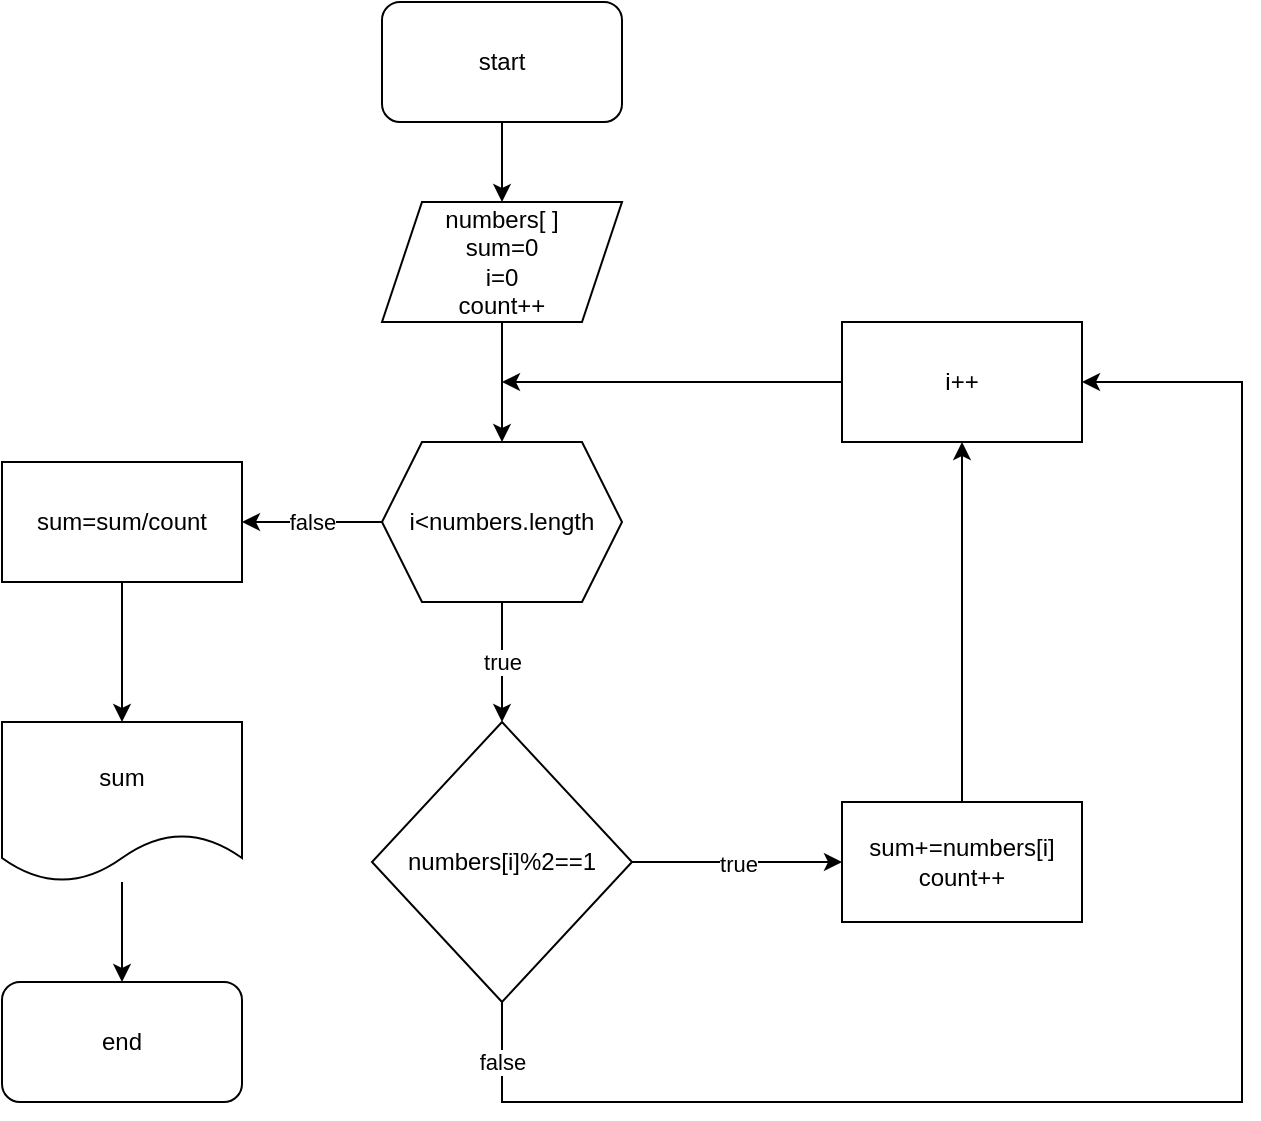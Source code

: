 <mxfile version="20.8.21" type="device"><diagram name="Page-1" id="321XF_PXq3RmbxFgZu_b"><mxGraphModel dx="1229" dy="515" grid="1" gridSize="10" guides="1" tooltips="1" connect="1" arrows="1" fold="1" page="1" pageScale="1" pageWidth="850" pageHeight="1100" math="0" shadow="0"><root><mxCell id="0"/><mxCell id="1" parent="0"/><mxCell id="qAzQa7X0dH-LXscs-N_l-25" style="edgeStyle=orthogonalEdgeStyle;rounded=0;orthogonalLoop=1;jettySize=auto;html=1;entryX=0.5;entryY=0;entryDx=0;entryDy=0;" edge="1" parent="1" source="qAzQa7X0dH-LXscs-N_l-16" target="qAzQa7X0dH-LXscs-N_l-17"><mxGeometry relative="1" as="geometry"/></mxCell><mxCell id="qAzQa7X0dH-LXscs-N_l-16" value="start" style="rounded=1;whiteSpace=wrap;html=1;" vertex="1" parent="1"><mxGeometry x="300" y="300" width="120" height="60" as="geometry"/></mxCell><mxCell id="qAzQa7X0dH-LXscs-N_l-24" style="edgeStyle=orthogonalEdgeStyle;rounded=0;orthogonalLoop=1;jettySize=auto;html=1;" edge="1" parent="1" source="qAzQa7X0dH-LXscs-N_l-17" target="qAzQa7X0dH-LXscs-N_l-18"><mxGeometry relative="1" as="geometry"/></mxCell><mxCell id="qAzQa7X0dH-LXscs-N_l-17" value="numbers[ ]&lt;br&gt;sum=0&lt;br&gt;i=0&lt;br&gt;count++" style="shape=parallelogram;perimeter=parallelogramPerimeter;whiteSpace=wrap;html=1;fixedSize=1;" vertex="1" parent="1"><mxGeometry x="300" y="400" width="120" height="60" as="geometry"/></mxCell><mxCell id="qAzQa7X0dH-LXscs-N_l-23" value="true" style="edgeStyle=orthogonalEdgeStyle;rounded=0;orthogonalLoop=1;jettySize=auto;html=1;" edge="1" parent="1" source="qAzQa7X0dH-LXscs-N_l-18" target="qAzQa7X0dH-LXscs-N_l-20"><mxGeometry relative="1" as="geometry"/></mxCell><mxCell id="qAzQa7X0dH-LXscs-N_l-30" value="false" style="edgeStyle=orthogonalEdgeStyle;rounded=0;orthogonalLoop=1;jettySize=auto;html=1;" edge="1" parent="1" source="qAzQa7X0dH-LXscs-N_l-18"><mxGeometry relative="1" as="geometry"><mxPoint x="230" y="560" as="targetPoint"/></mxGeometry></mxCell><mxCell id="qAzQa7X0dH-LXscs-N_l-18" value="i&amp;lt;numbers.length" style="shape=hexagon;perimeter=hexagonPerimeter2;whiteSpace=wrap;html=1;fixedSize=1;" vertex="1" parent="1"><mxGeometry x="300" y="520" width="120" height="80" as="geometry"/></mxCell><mxCell id="qAzQa7X0dH-LXscs-N_l-21" value="true" style="edgeStyle=orthogonalEdgeStyle;rounded=0;orthogonalLoop=1;jettySize=auto;html=1;" edge="1" parent="1" source="qAzQa7X0dH-LXscs-N_l-20"><mxGeometry relative="1" as="geometry"><mxPoint x="530" y="730" as="targetPoint"/></mxGeometry></mxCell><mxCell id="qAzQa7X0dH-LXscs-N_l-22" value="false" style="edgeStyle=orthogonalEdgeStyle;rounded=0;orthogonalLoop=1;jettySize=auto;html=1;exitX=0.5;exitY=1;exitDx=0;exitDy=0;entryX=1;entryY=0.5;entryDx=0;entryDy=0;" edge="1" parent="1" source="qAzQa7X0dH-LXscs-N_l-20" target="qAzQa7X0dH-LXscs-N_l-32"><mxGeometry x="-0.93" relative="1" as="geometry"><mxPoint x="359.571" y="850" as="targetPoint"/><Array as="points"><mxPoint x="360" y="850"/><mxPoint x="730" y="850"/><mxPoint x="730" y="490"/></Array><mxPoint as="offset"/></mxGeometry></mxCell><mxCell id="qAzQa7X0dH-LXscs-N_l-20" value="numbers[i]%2==1" style="rhombus;whiteSpace=wrap;html=1;" vertex="1" parent="1"><mxGeometry x="295" y="660" width="130" height="140" as="geometry"/></mxCell><mxCell id="qAzQa7X0dH-LXscs-N_l-34" style="edgeStyle=orthogonalEdgeStyle;rounded=0;orthogonalLoop=1;jettySize=auto;html=1;entryX=0.5;entryY=1;entryDx=0;entryDy=0;" edge="1" parent="1" source="qAzQa7X0dH-LXscs-N_l-26" target="qAzQa7X0dH-LXscs-N_l-32"><mxGeometry relative="1" as="geometry"/></mxCell><mxCell id="qAzQa7X0dH-LXscs-N_l-26" value="sum+=numbers[i]&lt;br&gt;count++" style="rounded=0;whiteSpace=wrap;html=1;" vertex="1" parent="1"><mxGeometry x="530" y="700" width="120" height="60" as="geometry"/></mxCell><mxCell id="qAzQa7X0dH-LXscs-N_l-35" style="edgeStyle=orthogonalEdgeStyle;rounded=0;orthogonalLoop=1;jettySize=auto;html=1;" edge="1" parent="1" source="qAzQa7X0dH-LXscs-N_l-32"><mxGeometry relative="1" as="geometry"><mxPoint x="360" y="490" as="targetPoint"/></mxGeometry></mxCell><mxCell id="qAzQa7X0dH-LXscs-N_l-32" value="i++" style="rounded=0;whiteSpace=wrap;html=1;" vertex="1" parent="1"><mxGeometry x="530" y="460" width="120" height="60" as="geometry"/></mxCell><mxCell id="qAzQa7X0dH-LXscs-N_l-39" style="edgeStyle=orthogonalEdgeStyle;rounded=0;orthogonalLoop=1;jettySize=auto;html=1;entryX=0.5;entryY=0;entryDx=0;entryDy=0;" edge="1" parent="1" source="qAzQa7X0dH-LXscs-N_l-36" target="qAzQa7X0dH-LXscs-N_l-40"><mxGeometry relative="1" as="geometry"><mxPoint x="170" y="810" as="targetPoint"/></mxGeometry></mxCell><mxCell id="qAzQa7X0dH-LXscs-N_l-36" value="sum" style="shape=document;whiteSpace=wrap;html=1;boundedLbl=1;" vertex="1" parent="1"><mxGeometry x="110" y="660" width="120" height="80" as="geometry"/></mxCell><mxCell id="qAzQa7X0dH-LXscs-N_l-38" style="edgeStyle=orthogonalEdgeStyle;rounded=0;orthogonalLoop=1;jettySize=auto;html=1;entryX=0.5;entryY=0;entryDx=0;entryDy=0;" edge="1" parent="1" source="qAzQa7X0dH-LXscs-N_l-37" target="qAzQa7X0dH-LXscs-N_l-36"><mxGeometry relative="1" as="geometry"/></mxCell><mxCell id="qAzQa7X0dH-LXscs-N_l-37" value="sum=sum/count" style="rounded=0;whiteSpace=wrap;html=1;" vertex="1" parent="1"><mxGeometry x="110" y="530" width="120" height="60" as="geometry"/></mxCell><mxCell id="qAzQa7X0dH-LXscs-N_l-40" value="end" style="rounded=1;whiteSpace=wrap;html=1;" vertex="1" parent="1"><mxGeometry x="110" y="790" width="120" height="60" as="geometry"/></mxCell></root></mxGraphModel></diagram></mxfile>